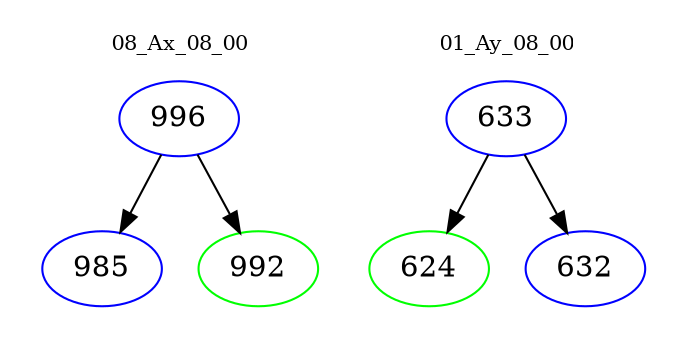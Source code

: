 digraph{
subgraph cluster_0 {
color = white
label = "08_Ax_08_00";
fontsize=10;
T0_996 [label="996", color="blue"]
T0_996 -> T0_985 [color="black"]
T0_985 [label="985", color="blue"]
T0_996 -> T0_992 [color="black"]
T0_992 [label="992", color="green"]
}
subgraph cluster_1 {
color = white
label = "01_Ay_08_00";
fontsize=10;
T1_633 [label="633", color="blue"]
T1_633 -> T1_624 [color="black"]
T1_624 [label="624", color="green"]
T1_633 -> T1_632 [color="black"]
T1_632 [label="632", color="blue"]
}
}
